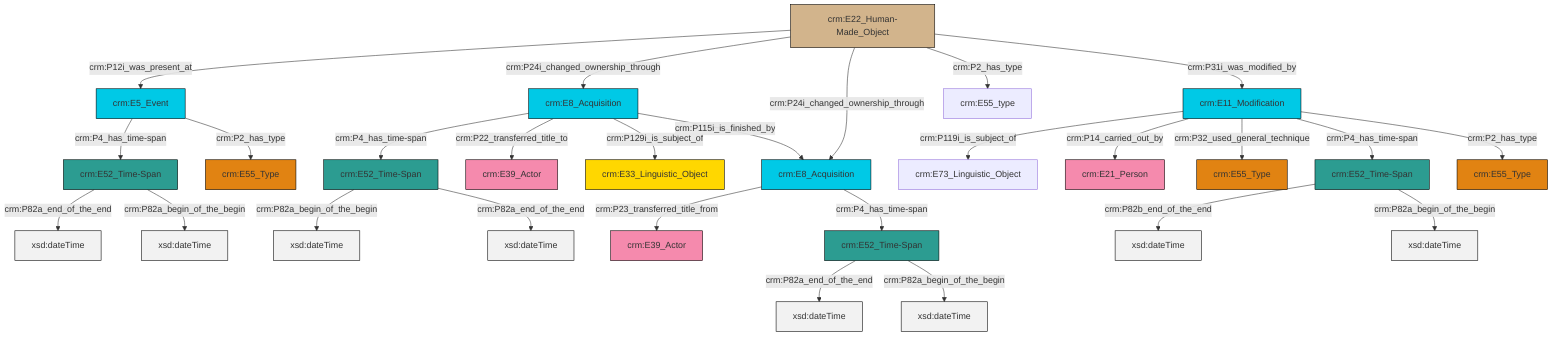 graph TD
classDef Literal fill:#f2f2f2,stroke:#000000;
classDef CRM_Entity fill:#FFFFFF,stroke:#000000;
classDef Temporal_Entity fill:#00C9E6, stroke:#000000;
classDef Type fill:#E18312, stroke:#000000;
classDef Time-Span fill:#2C9C91, stroke:#000000;
classDef Appellation fill:#FFEB7F, stroke:#000000;
classDef Place fill:#008836, stroke:#000000;
classDef Persistent_Item fill:#B266B2, stroke:#000000;
classDef Conceptual_Object fill:#FFD700, stroke:#000000;
classDef Physical_Thing fill:#D2B48C, stroke:#000000;
classDef Actor fill:#f58aad, stroke:#000000;
classDef PC_Classes fill:#4ce600, stroke:#000000;
classDef Multi fill:#cccccc,stroke:#000000;

0["crm:E52_Time-Span"]:::Time-Span -->|crm:P82b_end_of_the_end| 1[xsd:dateTime]:::Literal
2["crm:E8_Acquisition"]:::Temporal_Entity -->|crm:P4_has_time-span| 3["crm:E52_Time-Span"]:::Time-Span
9["crm:E52_Time-Span"]:::Time-Span -->|crm:P82a_end_of_the_end| 10[xsd:dateTime]:::Literal
11["crm:E5_Event"]:::Temporal_Entity -->|crm:P4_has_time-span| 9["crm:E52_Time-Span"]:::Time-Span
14["crm:E8_Acquisition"]:::Temporal_Entity -->|crm:P23_transferred_title_from| 15["crm:E39_Actor"]:::Actor
3["crm:E52_Time-Span"]:::Time-Span -->|crm:P82a_begin_of_the_begin| 16[xsd:dateTime]:::Literal
11["crm:E5_Event"]:::Temporal_Entity -->|crm:P2_has_type| 17["crm:E55_Type"]:::Type
23["crm:E11_Modification"]:::Temporal_Entity -->|crm:P119i_is_subject_of| 12["crm:E73_Linguistic_Object"]:::Default
2["crm:E8_Acquisition"]:::Temporal_Entity -->|crm:P22_transferred_title_to| 25["crm:E39_Actor"]:::Actor
9["crm:E52_Time-Span"]:::Time-Span -->|crm:P82a_begin_of_the_begin| 27[xsd:dateTime]:::Literal
28["crm:E22_Human-Made_Object"]:::Physical_Thing -->|crm:P12i_was_present_at| 11["crm:E5_Event"]:::Temporal_Entity
30["crm:E52_Time-Span"]:::Time-Span -->|crm:P82a_end_of_the_end| 31[xsd:dateTime]:::Literal
28["crm:E22_Human-Made_Object"]:::Physical_Thing -->|crm:P24i_changed_ownership_through| 2["crm:E8_Acquisition"]:::Temporal_Entity
0["crm:E52_Time-Span"]:::Time-Span -->|crm:P82a_begin_of_the_begin| 35[xsd:dateTime]:::Literal
23["crm:E11_Modification"]:::Temporal_Entity -->|crm:P14_carried_out_by| 7["crm:E21_Person"]:::Actor
30["crm:E52_Time-Span"]:::Time-Span -->|crm:P82a_begin_of_the_begin| 37[xsd:dateTime]:::Literal
28["crm:E22_Human-Made_Object"]:::Physical_Thing -->|crm:P24i_changed_ownership_through| 14["crm:E8_Acquisition"]:::Temporal_Entity
2["crm:E8_Acquisition"]:::Temporal_Entity -->|crm:P129i_is_subject_of| 5["crm:E33_Linguistic_Object"]:::Conceptual_Object
23["crm:E11_Modification"]:::Temporal_Entity -->|crm:P32_used_general_technique| 32["crm:E55_Type"]:::Type
23["crm:E11_Modification"]:::Temporal_Entity -->|crm:P4_has_time-span| 0["crm:E52_Time-Span"]:::Time-Span
3["crm:E52_Time-Span"]:::Time-Span -->|crm:P82a_end_of_the_end| 40[xsd:dateTime]:::Literal
14["crm:E8_Acquisition"]:::Temporal_Entity -->|crm:P4_has_time-span| 30["crm:E52_Time-Span"]:::Time-Span
28["crm:E22_Human-Made_Object"]:::Physical_Thing -->|crm:P2_has_type| 41["crm:E55_type"]:::Default
28["crm:E22_Human-Made_Object"]:::Physical_Thing -->|crm:P31i_was_modified_by| 23["crm:E11_Modification"]:::Temporal_Entity
23["crm:E11_Modification"]:::Temporal_Entity -->|crm:P2_has_type| 19["crm:E55_Type"]:::Type
2["crm:E8_Acquisition"]:::Temporal_Entity -->|crm:P115i_is_finished_by| 14["crm:E8_Acquisition"]:::Temporal_Entity